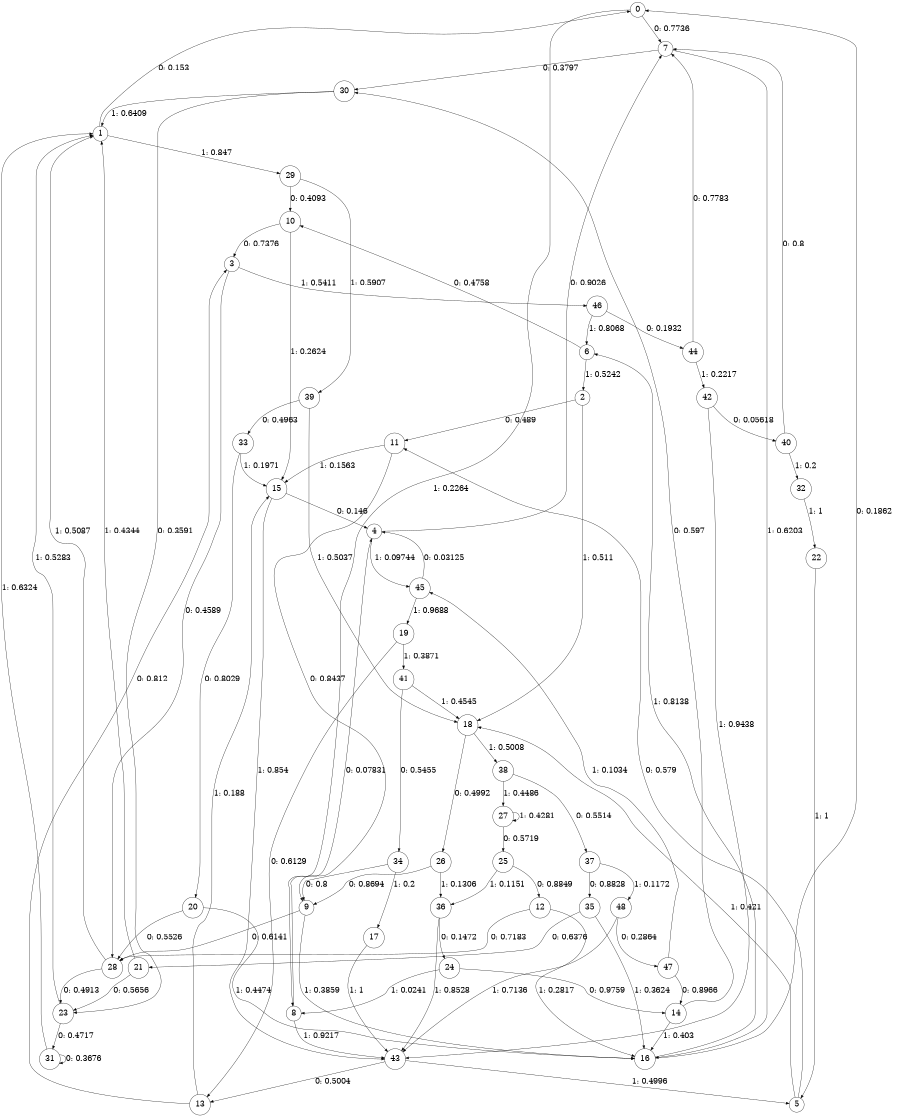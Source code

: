 digraph "ch1faceL10" {
size = "6,8.5";
ratio = "fill";
node [shape = circle];
node [fontsize = 24];
edge [fontsize = 24];
0 -> 7 [label = "0: 0.7736   "];
0 -> 8 [label = "1: 0.2264   "];
1 -> 0 [label = "0: 0.153    "];
1 -> 29 [label = "1: 0.847    "];
2 -> 11 [label = "0: 0.489    "];
2 -> 18 [label = "1: 0.511    "];
3 -> 28 [label = "0: 0.4589   "];
3 -> 46 [label = "1: 0.5411   "];
4 -> 7 [label = "0: 0.9026   "];
4 -> 45 [label = "1: 0.09744  "];
5 -> 11 [label = "0: 0.579    "];
5 -> 18 [label = "1: 0.421    "];
6 -> 10 [label = "0: 0.4758   "];
6 -> 2 [label = "1: 0.5242   "];
7 -> 30 [label = "0: 0.3797   "];
7 -> 16 [label = "1: 0.6203   "];
8 -> 4 [label = "0: 0.07831  "];
8 -> 43 [label = "1: 0.9217   "];
9 -> 28 [label = "0: 0.6141   "];
9 -> 16 [label = "1: 0.3859   "];
10 -> 3 [label = "0: 0.7376   "];
10 -> 15 [label = "1: 0.2624   "];
11 -> 9 [label = "0: 0.8437   "];
11 -> 15 [label = "1: 0.1563   "];
12 -> 28 [label = "0: 0.7183   "];
12 -> 16 [label = "1: 0.2817   "];
13 -> 3 [label = "0: 0.812    "];
13 -> 15 [label = "1: 0.188    "];
14 -> 30 [label = "0: 0.597    "];
14 -> 16 [label = "1: 0.403    "];
15 -> 4 [label = "0: 0.146    "];
15 -> 43 [label = "1: 0.854    "];
16 -> 0 [label = "0: 0.1862   "];
16 -> 6 [label = "1: 0.8138   "];
17 -> 43 [label = "1: 1        "];
18 -> 26 [label = "0: 0.4992   "];
18 -> 38 [label = "1: 0.5008   "];
19 -> 13 [label = "0: 0.6129   "];
19 -> 41 [label = "1: 0.3871   "];
20 -> 28 [label = "0: 0.5526   "];
20 -> 16 [label = "1: 0.4474   "];
21 -> 23 [label = "0: 0.5656   "];
21 -> 1 [label = "1: 0.4344   "];
22 -> 5 [label = "1: 1        "];
23 -> 31 [label = "0: 0.4717   "];
23 -> 1 [label = "1: 0.5283   "];
24 -> 14 [label = "0: 0.9759   "];
24 -> 8 [label = "1: 0.0241   "];
25 -> 12 [label = "0: 0.8849   "];
25 -> 36 [label = "1: 0.1151   "];
26 -> 9 [label = "0: 0.8694   "];
26 -> 36 [label = "1: 0.1306   "];
27 -> 25 [label = "0: 0.5719   "];
27 -> 27 [label = "1: 0.4281   "];
28 -> 23 [label = "0: 0.4913   "];
28 -> 1 [label = "1: 0.5087   "];
29 -> 10 [label = "0: 0.4093   "];
29 -> 39 [label = "1: 0.5907   "];
30 -> 23 [label = "0: 0.3591   "];
30 -> 1 [label = "1: 0.6409   "];
31 -> 31 [label = "0: 0.3676   "];
31 -> 1 [label = "1: 0.6324   "];
32 -> 22 [label = "1: 1        "];
33 -> 20 [label = "0: 0.8029   "];
33 -> 15 [label = "1: 0.1971   "];
34 -> 9 [label = "0: 0.8      "];
34 -> 17 [label = "1: 0.2      "];
35 -> 21 [label = "0: 0.6376   "];
35 -> 16 [label = "1: 0.3624   "];
36 -> 24 [label = "0: 0.1472   "];
36 -> 43 [label = "1: 0.8528   "];
37 -> 35 [label = "0: 0.8828   "];
37 -> 48 [label = "1: 0.1172   "];
38 -> 37 [label = "0: 0.5514   "];
38 -> 27 [label = "1: 0.4486   "];
39 -> 33 [label = "0: 0.4963   "];
39 -> 18 [label = "1: 0.5037   "];
40 -> 7 [label = "0: 0.8      "];
40 -> 32 [label = "1: 0.2      "];
41 -> 34 [label = "0: 0.5455   "];
41 -> 18 [label = "1: 0.4545   "];
42 -> 40 [label = "0: 0.05618  "];
42 -> 43 [label = "1: 0.9438   "];
43 -> 13 [label = "0: 0.5004   "];
43 -> 5 [label = "1: 0.4996   "];
44 -> 7 [label = "0: 0.7783   "];
44 -> 42 [label = "1: 0.2217   "];
45 -> 4 [label = "0: 0.03125  "];
45 -> 19 [label = "1: 0.9688   "];
46 -> 44 [label = "0: 0.1932   "];
46 -> 6 [label = "1: 0.8068   "];
47 -> 14 [label = "0: 0.8966   "];
47 -> 45 [label = "1: 0.1034   "];
48 -> 47 [label = "0: 0.2864   "];
48 -> 43 [label = "1: 0.7136   "];
}